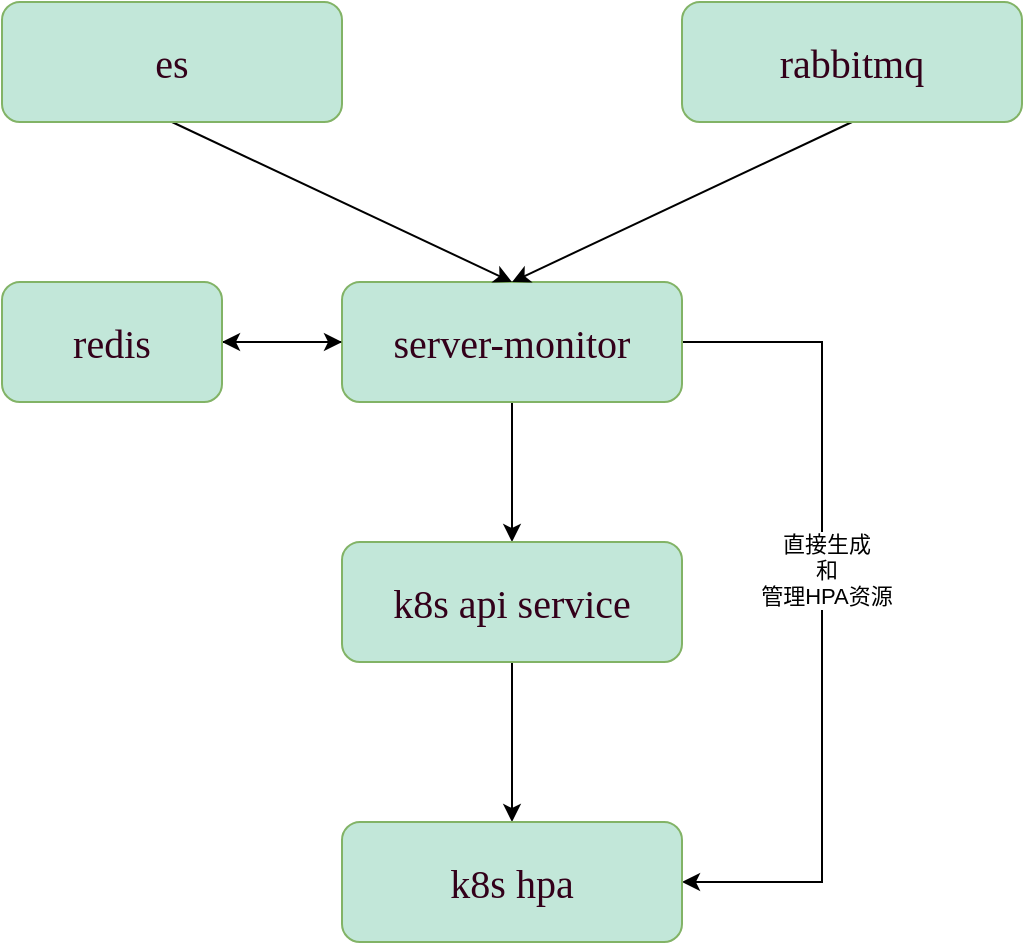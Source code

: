 <mxfile version="15.9.4" type="github">
  <diagram id="cVd8j0bsVzwL2Fom3_zw" name="第 1 页">
    <mxGraphModel dx="1422" dy="914" grid="1" gridSize="10" guides="1" tooltips="1" connect="1" arrows="1" fold="1" page="1" pageScale="1" pageWidth="827" pageHeight="1169" math="0" shadow="0">
      <root>
        <mxCell id="0" />
        <mxCell id="1" parent="0" />
        <mxCell id="l-RudAxd-8t4JVGz3Vu4-7" value="" style="edgeStyle=orthogonalEdgeStyle;rounded=0;orthogonalLoop=1;jettySize=auto;html=1;" parent="1" source="l-RudAxd-8t4JVGz3Vu4-2" edge="1">
          <mxGeometry relative="1" as="geometry">
            <mxPoint x="395" y="364" as="targetPoint" />
          </mxGeometry>
        </mxCell>
        <mxCell id="hjfz5B1XObNOkKDtVMwe-3" style="edgeStyle=orthogonalEdgeStyle;rounded=0;orthogonalLoop=1;jettySize=auto;html=1;exitX=1;exitY=0.5;exitDx=0;exitDy=0;entryX=1;entryY=0.5;entryDx=0;entryDy=0;" parent="1" source="l-RudAxd-8t4JVGz3Vu4-2" target="l-RudAxd-8t4JVGz3Vu4-5" edge="1">
          <mxGeometry relative="1" as="geometry">
            <Array as="points">
              <mxPoint x="550" y="264" />
              <mxPoint x="550" y="534" />
            </Array>
          </mxGeometry>
        </mxCell>
        <mxCell id="hjfz5B1XObNOkKDtVMwe-4" value="直接生成&lt;br&gt;和&lt;br&gt;管理HPA资源" style="edgeLabel;html=1;align=center;verticalAlign=middle;resizable=0;points=[];" parent="hjfz5B1XObNOkKDtVMwe-3" vertex="1" connectable="0">
          <mxGeometry x="-0.103" y="2" relative="1" as="geometry">
            <mxPoint as="offset" />
          </mxGeometry>
        </mxCell>
        <mxCell id="hjfz5B1XObNOkKDtVMwe-5" style="edgeStyle=orthogonalEdgeStyle;rounded=0;orthogonalLoop=1;jettySize=auto;html=1;exitX=0;exitY=0.5;exitDx=0;exitDy=0;entryX=1;entryY=0.5;entryDx=0;entryDy=0;" parent="1" source="l-RudAxd-8t4JVGz3Vu4-2" target="hjfz5B1XObNOkKDtVMwe-1" edge="1">
          <mxGeometry relative="1" as="geometry" />
        </mxCell>
        <mxCell id="l-RudAxd-8t4JVGz3Vu4-2" value="server-monitor" style="rounded=1;whiteSpace=wrap;html=1;strokeColor=#82b366;fillColor=#C2E7D9;fontFamily=Verdana;fontSize=20;fontColor=#33001A;" parent="1" vertex="1">
          <mxGeometry x="310" y="234" width="170" height="60" as="geometry" />
        </mxCell>
        <mxCell id="l-RudAxd-8t4JVGz3Vu4-8" value="" style="edgeStyle=orthogonalEdgeStyle;rounded=0;orthogonalLoop=1;jettySize=auto;html=1;" parent="1" edge="1">
          <mxGeometry relative="1" as="geometry">
            <mxPoint x="395" y="424" as="sourcePoint" />
            <mxPoint x="395" y="504" as="targetPoint" />
          </mxGeometry>
        </mxCell>
        <mxCell id="l-RudAxd-8t4JVGz3Vu4-5" value="k8s hpa" style="rounded=1;whiteSpace=wrap;html=1;strokeColor=#82b366;fillColor=#C2E7D9;fontFamily=Verdana;fontSize=20;fontColor=#33001A;" parent="1" vertex="1">
          <mxGeometry x="310" y="504" width="170" height="60" as="geometry" />
        </mxCell>
        <mxCell id="l-RudAxd-8t4JVGz3Vu4-19" style="rounded=0;orthogonalLoop=1;jettySize=auto;html=1;entryX=0.5;entryY=0;entryDx=0;entryDy=0;exitX=0.5;exitY=1;exitDx=0;exitDy=0;" parent="1" source="l-RudAxd-8t4JVGz3Vu4-17" target="l-RudAxd-8t4JVGz3Vu4-2" edge="1">
          <mxGeometry relative="1" as="geometry" />
        </mxCell>
        <mxCell id="l-RudAxd-8t4JVGz3Vu4-17" value="es" style="rounded=1;whiteSpace=wrap;html=1;strokeColor=#82b366;fillColor=#C2E7D9;fontFamily=Verdana;fontSize=20;fontColor=#33001A;" parent="1" vertex="1">
          <mxGeometry x="140" y="94" width="170" height="60" as="geometry" />
        </mxCell>
        <mxCell id="l-RudAxd-8t4JVGz3Vu4-20" style="edgeStyle=none;rounded=0;orthogonalLoop=1;jettySize=auto;html=1;exitX=0.5;exitY=1;exitDx=0;exitDy=0;entryX=0.5;entryY=0;entryDx=0;entryDy=0;" parent="1" source="l-RudAxd-8t4JVGz3Vu4-18" target="l-RudAxd-8t4JVGz3Vu4-2" edge="1">
          <mxGeometry relative="1" as="geometry" />
        </mxCell>
        <mxCell id="l-RudAxd-8t4JVGz3Vu4-18" value="rabbitmq" style="rounded=1;whiteSpace=wrap;html=1;strokeColor=#82b366;fillColor=#C2E7D9;fontFamily=Verdana;fontSize=20;fontColor=#33001A;" parent="1" vertex="1">
          <mxGeometry x="480" y="94" width="170" height="60" as="geometry" />
        </mxCell>
        <mxCell id="hjfz5B1XObNOkKDtVMwe-6" style="edgeStyle=orthogonalEdgeStyle;rounded=0;orthogonalLoop=1;jettySize=auto;html=1;exitX=1;exitY=0.5;exitDx=0;exitDy=0;entryX=0;entryY=0.5;entryDx=0;entryDy=0;" parent="1" source="hjfz5B1XObNOkKDtVMwe-1" target="l-RudAxd-8t4JVGz3Vu4-2" edge="1">
          <mxGeometry relative="1" as="geometry" />
        </mxCell>
        <mxCell id="hjfz5B1XObNOkKDtVMwe-1" value="redis" style="rounded=1;whiteSpace=wrap;html=1;strokeColor=#82b366;fillColor=#C2E7D9;fontFamily=Verdana;fontSize=20;fontColor=#33001A;" parent="1" vertex="1">
          <mxGeometry x="140" y="234" width="110" height="60" as="geometry" />
        </mxCell>
        <mxCell id="hjfz5B1XObNOkKDtVMwe-2" value="k8s api service" style="rounded=1;whiteSpace=wrap;html=1;strokeColor=#82b366;fillColor=#C2E7D9;fontFamily=Verdana;fontSize=20;fontColor=#33001A;" parent="1" vertex="1">
          <mxGeometry x="310" y="364" width="170" height="60" as="geometry" />
        </mxCell>
      </root>
    </mxGraphModel>
  </diagram>
</mxfile>
